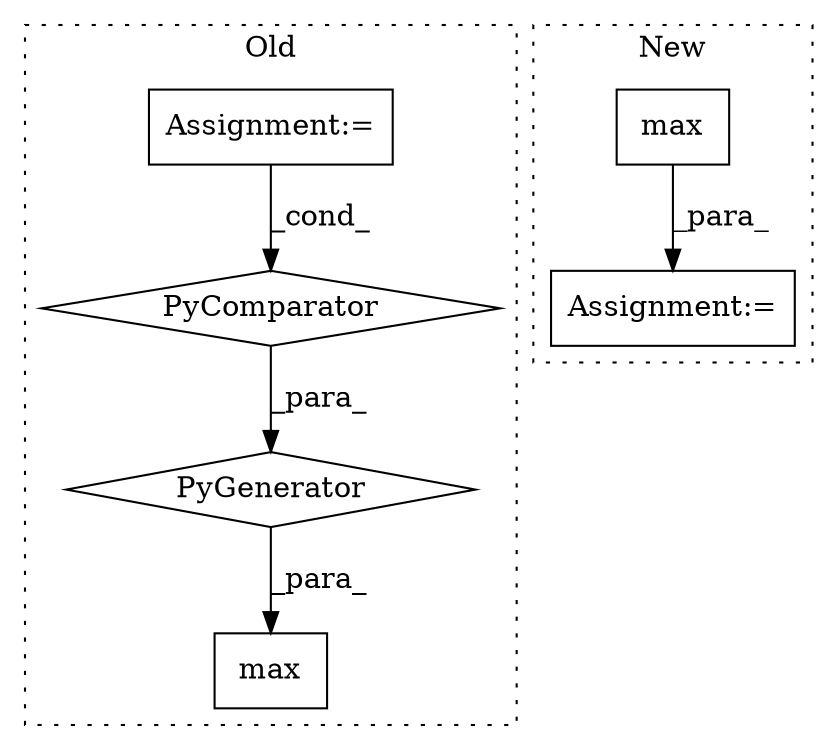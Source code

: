 digraph G {
subgraph cluster0 {
1 [label="PyGenerator" a="107" s="13132" l="132" shape="diamond"];
3 [label="PyComparator" a="113" s="13234" l="24" shape="diamond"];
4 [label="Assignment:=" a="7" s="13234" l="24" shape="box"];
6 [label="max" a="32" s="13117,13264" l="15,-3" shape="box"];
label = "Old";
style="dotted";
}
subgraph cluster1 {
2 [label="max" a="32" s="13432,13442" l="4,1" shape="box"];
5 [label="Assignment:=" a="7" s="13431" l="1" shape="box"];
label = "New";
style="dotted";
}
1 -> 6 [label="_para_"];
2 -> 5 [label="_para_"];
3 -> 1 [label="_para_"];
4 -> 3 [label="_cond_"];
}